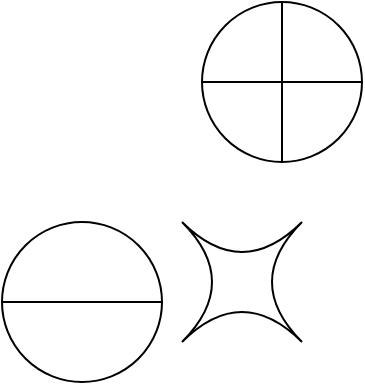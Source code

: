 <mxfile>
    <diagram id="zmA8ZilqJ2KtYT5ozdve" name="Page-1">
        <mxGraphModel dx="1118" dy="790" grid="1" gridSize="10" guides="1" tooltips="1" connect="1" arrows="1" fold="1" page="1" pageScale="1" pageWidth="850" pageHeight="1100" math="0" shadow="0">
            <root>
                <mxCell id="0"/>
                <mxCell id="1" parent="0"/>
                <mxCell id="2" value="" style="shape=switch;whiteSpace=wrap;html=1;" vertex="1" parent="1">
                    <mxGeometry x="390" y="370" width="60" height="60" as="geometry"/>
                </mxCell>
                <mxCell id="3" value="" style="shape=orEllipse;perimeter=ellipsePerimeter;whiteSpace=wrap;html=1;backgroundOutline=1;" vertex="1" parent="1">
                    <mxGeometry x="400" y="260" width="80" height="80" as="geometry"/>
                </mxCell>
                <mxCell id="4" value="" style="shape=lineEllipse;perimeter=ellipsePerimeter;whiteSpace=wrap;html=1;backgroundOutline=1;" vertex="1" parent="1">
                    <mxGeometry x="300" y="370" width="80" height="80" as="geometry"/>
                </mxCell>
            </root>
        </mxGraphModel>
    </diagram>
</mxfile>